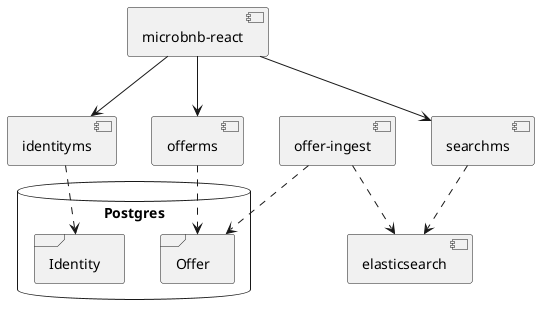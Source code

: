 @startuml

[microbnb-react] as REACT
[identityms] as IDMS
[elasticsearch] as ELASTIC
[searchms] as SEARCH
[offer-ingest] as INGEST
[offerms] as OFFER

database "Postgres" as DB {
    frame "Identity" as IDSCH {
    }

    frame "Offer" as OFFERSCH {
    }
}

REACT --> IDMS
REACT --> SEARCH
REACT --> OFFER
IDMS ..> IDSCH
SEARCH ..> ELASTIC
OFFER ..> OFFERSCH
INGEST ..> OFFERSCH
INGEST ..> ELASTIC

@enduml